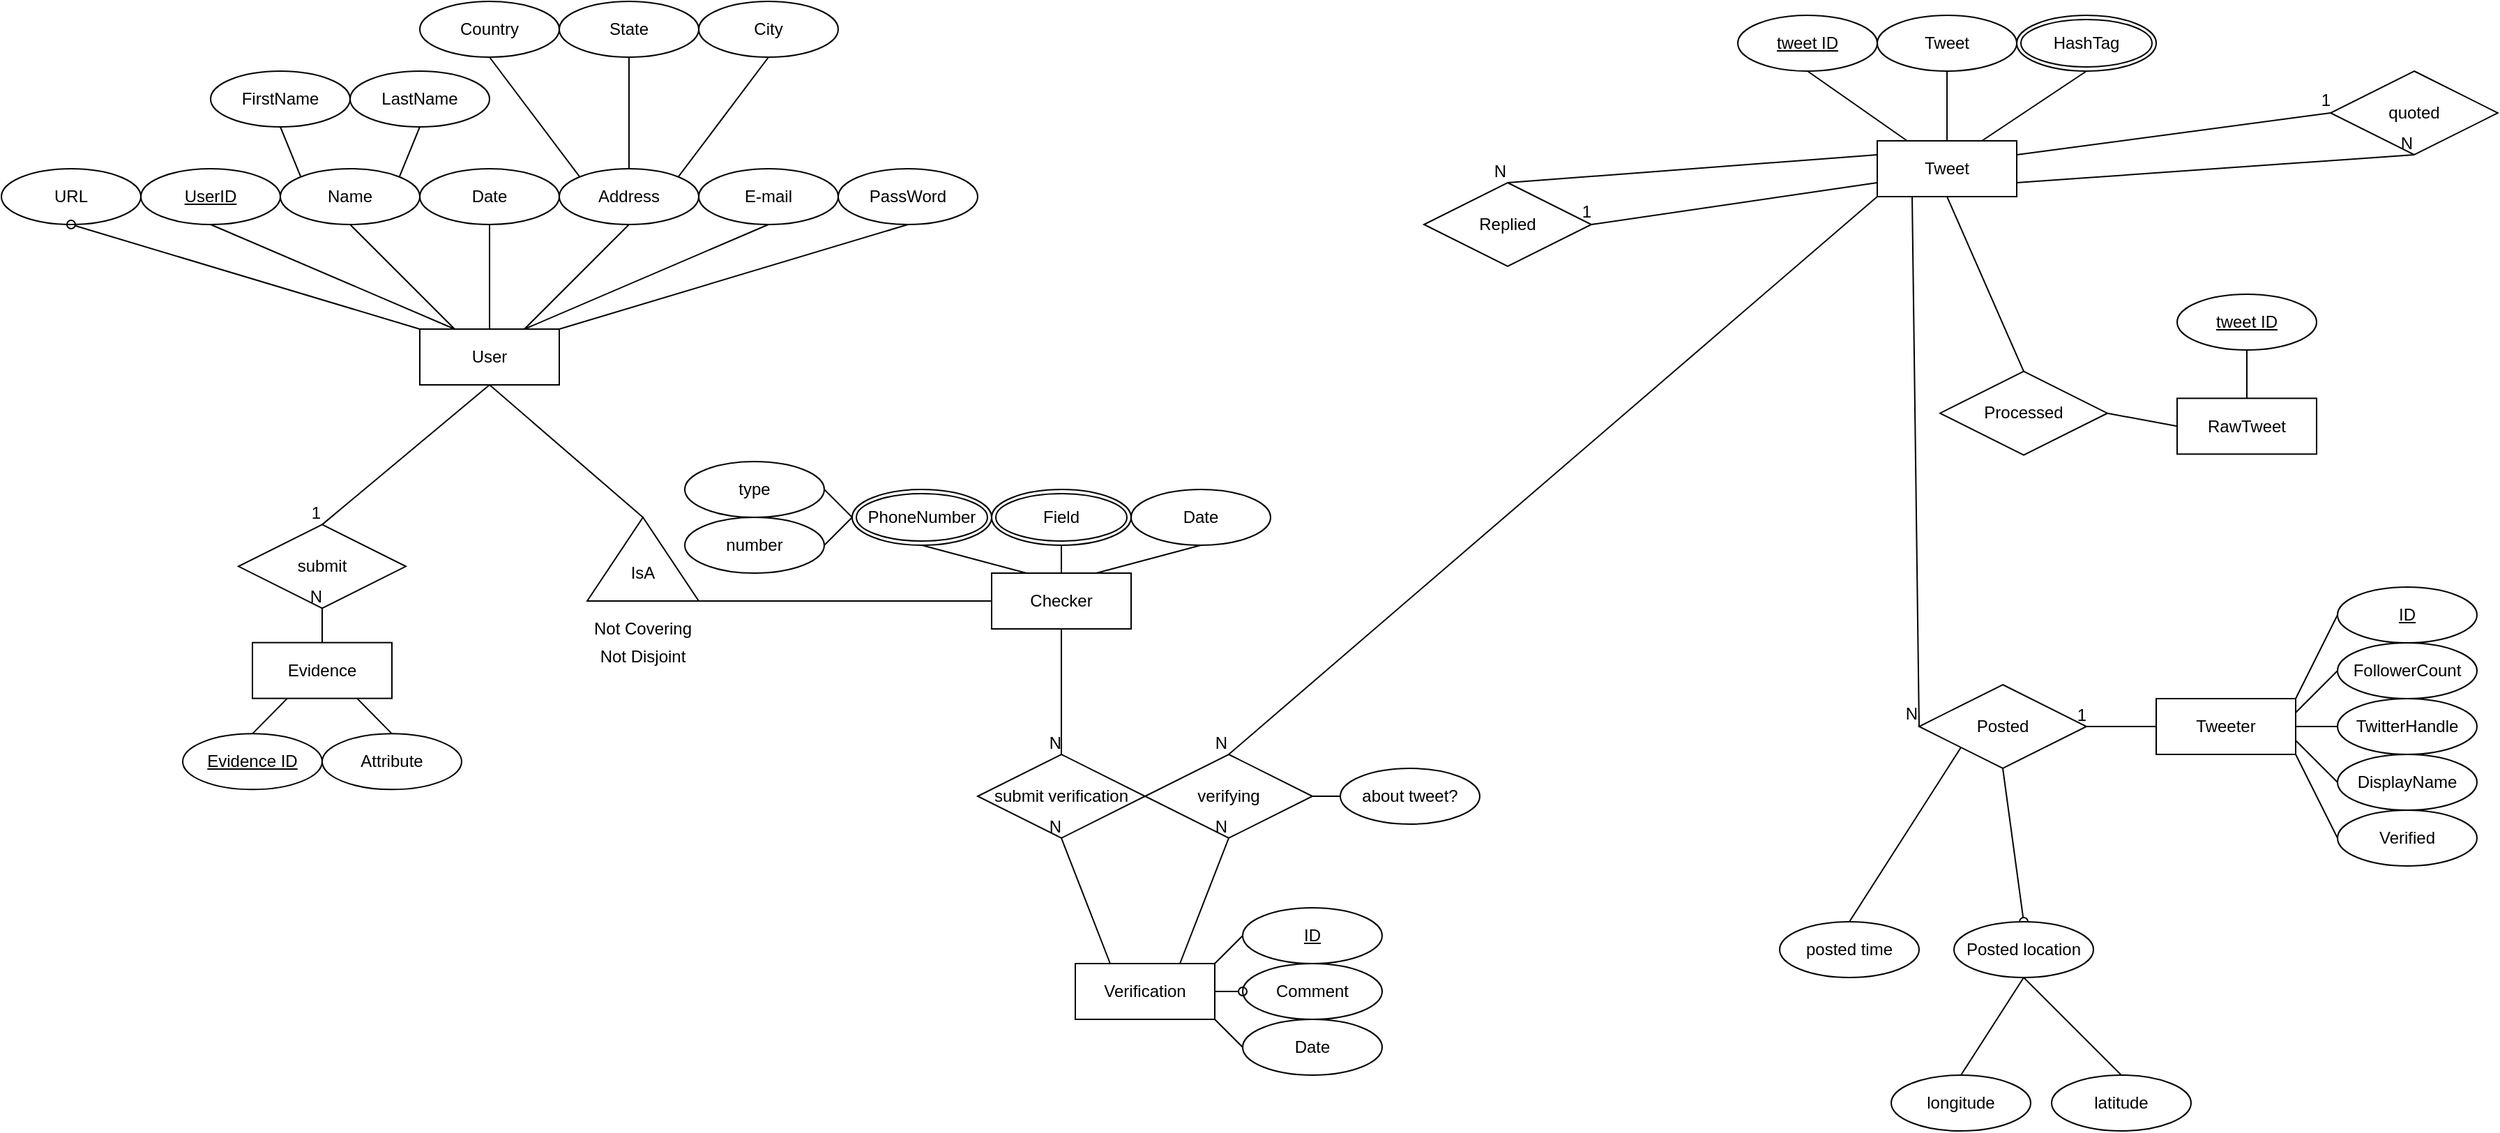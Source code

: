 <mxfile version="12.4.2" type="device" pages="1"><diagram id="R2lEEEUBdFMjLlhIrx00" name="Page-1"><mxGraphModel dx="1747" dy="1265" grid="1" gridSize="10" guides="1" tooltips="1" connect="1" arrows="1" fold="1" page="1" pageScale="1" pageWidth="850" pageHeight="1100" math="0" shadow="0" extFonts="Permanent Marker^https://fonts.googleapis.com/css?family=Permanent+Marker"><root><mxCell id="0"/><mxCell id="1" parent="0"/><mxCell id="1N2LbQ6UHAANUHOMfzVF-47" value="RawTweet" style="whiteSpace=wrap;html=1;align=center;" parent="1" vertex="1"><mxGeometry x="1190" y="294.65" width="100" height="40" as="geometry"/></mxCell><mxCell id="1N2LbQ6UHAANUHOMfzVF-72" value="Tweet" style="whiteSpace=wrap;html=1;align=center;" parent="1" vertex="1"><mxGeometry x="975" y="110" width="100" height="40" as="geometry"/></mxCell><mxCell id="1N2LbQ6UHAANUHOMfzVF-87" value="Evidence" style="whiteSpace=wrap;html=1;align=center;" parent="1" vertex="1"><mxGeometry x="-190" y="469.83" width="100" height="40" as="geometry"/></mxCell><mxCell id="1N2LbQ6UHAANUHOMfzVF-145" value="Verification" style="whiteSpace=wrap;html=1;align=center;" parent="1" vertex="1"><mxGeometry x="400" y="700.0" width="100" height="40" as="geometry"/></mxCell><mxCell id="ksrdisVPa4RgVqrbjlBt-28" value="" style="endArrow=none;html=1;entryX=0.5;entryY=1;entryDx=0;entryDy=0;exitX=0.5;exitY=0;exitDx=0;exitDy=0;" edge="1" parent="1" source="1N2LbQ6UHAANUHOMfzVF-47" target="ksrdisVPa4RgVqrbjlBt-137"><mxGeometry width="50" height="50" relative="1" as="geometry"><mxPoint x="1130" y="764.65" as="sourcePoint"/><mxPoint x="1240" y="280" as="targetPoint"/></mxGeometry></mxCell><mxCell id="ksrdisVPa4RgVqrbjlBt-44" value="" style="endArrow=none;html=1;entryX=0.5;entryY=1;entryDx=0;entryDy=0;" edge="1" parent="1" source="1N2LbQ6UHAANUHOMfzVF-72" target="ksrdisVPa4RgVqrbjlBt-139"><mxGeometry width="50" height="50" relative="1" as="geometry"><mxPoint x="425" y="220" as="sourcePoint"/><mxPoint x="930" y="70" as="targetPoint"/></mxGeometry></mxCell><mxCell id="ksrdisVPa4RgVqrbjlBt-45" value="" style="endArrow=none;html=1;entryX=0.5;entryY=1;entryDx=0;entryDy=0;exitX=0.5;exitY=0;exitDx=0;exitDy=0;" edge="1" parent="1" source="1N2LbQ6UHAANUHOMfzVF-72" target="ksrdisVPa4RgVqrbjlBt-188"><mxGeometry width="50" height="50" relative="1" as="geometry"><mxPoint x="425" y="290" as="sourcePoint"/><mxPoint x="1065" y="70" as="targetPoint"/></mxGeometry></mxCell><mxCell id="ksrdisVPa4RgVqrbjlBt-46" value="" style="endArrow=none;html=1;entryX=0.5;entryY=1;entryDx=0;entryDy=0;exitX=0.75;exitY=0;exitDx=0;exitDy=0;" edge="1" parent="1" source="1N2LbQ6UHAANUHOMfzVF-72" target="ksrdisVPa4RgVqrbjlBt-187"><mxGeometry width="50" height="50" relative="1" as="geometry"><mxPoint x="425" y="360" as="sourcePoint"/><mxPoint x="1205" y="70" as="targetPoint"/></mxGeometry></mxCell><mxCell id="ksrdisVPa4RgVqrbjlBt-68" value="" style="endArrow=none;html=1;entryX=0.25;entryY=1;entryDx=0;entryDy=0;exitX=0.5;exitY=0;exitDx=0;exitDy=0;" edge="1" parent="1" source="ksrdisVPa4RgVqrbjlBt-154" target="1N2LbQ6UHAANUHOMfzVF-87"><mxGeometry width="50" height="50" relative="1" as="geometry"><mxPoint x="-240" y="584.48" as="sourcePoint"/><mxPoint x="-530" y="1439.83" as="targetPoint"/></mxGeometry></mxCell><mxCell id="ksrdisVPa4RgVqrbjlBt-69" value="" style="endArrow=none;html=1;entryX=0.75;entryY=1;entryDx=0;entryDy=0;exitX=0.5;exitY=0;exitDx=0;exitDy=0;" edge="1" parent="1" source="ksrdisVPa4RgVqrbjlBt-190" target="1N2LbQ6UHAANUHOMfzVF-87"><mxGeometry width="50" height="50" relative="1" as="geometry"><mxPoint x="-100" y="589.83" as="sourcePoint"/><mxPoint x="-530" y="1509.83" as="targetPoint"/></mxGeometry></mxCell><mxCell id="ksrdisVPa4RgVqrbjlBt-76" value="" style="endArrow=none;html=1;entryX=0;entryY=0.5;entryDx=0;entryDy=0;exitX=1;exitY=0;exitDx=0;exitDy=0;" edge="1" parent="1" source="1N2LbQ6UHAANUHOMfzVF-145" target="ksrdisVPa4RgVqrbjlBt-191"><mxGeometry width="50" height="50" relative="1" as="geometry"><mxPoint x="-200" y="1224.65" as="sourcePoint"/><mxPoint x="540" y="614.65" as="targetPoint"/></mxGeometry></mxCell><mxCell id="ksrdisVPa4RgVqrbjlBt-78" value="" style="endArrow=none;html=1;entryX=0;entryY=0.5;entryDx=0;entryDy=0;exitX=1;exitY=1;exitDx=0;exitDy=0;" edge="1" parent="1" source="1N2LbQ6UHAANUHOMfzVF-145" target="ksrdisVPa4RgVqrbjlBt-193"><mxGeometry width="50" height="50" relative="1" as="geometry"><mxPoint x="-200" y="1364.65" as="sourcePoint"/><mxPoint x="540" y="834.65" as="targetPoint"/></mxGeometry></mxCell><mxCell id="ksrdisVPa4RgVqrbjlBt-99" value="" style="endArrow=none;html=1;entryX=0;entryY=0.5;entryDx=0;entryDy=0;exitX=0;exitY=0.5;exitDx=0;exitDy=0;" edge="1" parent="1" source="ksrdisVPa4RgVqrbjlBt-241" target="ksrdisVPa4RgVqrbjlBt-205"><mxGeometry width="50" height="50" relative="1" as="geometry"><mxPoint x="100" y="480" as="sourcePoint"/><mxPoint x="405" y="450" as="targetPoint"/></mxGeometry></mxCell><mxCell id="ksrdisVPa4RgVqrbjlBt-100" value="" style="endArrow=none;html=1;entryX=0.5;entryY=1;entryDx=0;entryDy=0;exitX=1;exitY=0.5;exitDx=0;exitDy=0;" edge="1" parent="1" source="ksrdisVPa4RgVqrbjlBt-241" target="ksrdisVPa4RgVqrbjlBt-216"><mxGeometry width="50" height="50" relative="1" as="geometry"><mxPoint x="70" y="395" as="sourcePoint"/><mxPoint y="275" as="targetPoint"/></mxGeometry></mxCell><mxCell id="ksrdisVPa4RgVqrbjlBt-102" value="" style="endArrow=none;html=1;entryX=0;entryY=0.5;entryDx=0;entryDy=0;exitX=1;exitY=0.5;exitDx=0;exitDy=0;" edge="1" parent="1" source="ksrdisVPa4RgVqrbjlBt-120" target="1N2LbQ6UHAANUHOMfzVF-47"><mxGeometry width="50" height="50" relative="1" as="geometry"><mxPoint x="1100" y="315.35" as="sourcePoint"/><mxPoint x="920" y="1110" as="targetPoint"/></mxGeometry></mxCell><mxCell id="ksrdisVPa4RgVqrbjlBt-103" value="" style="endArrow=none;html=1;entryX=0.5;entryY=1;entryDx=0;entryDy=0;exitX=0.5;exitY=0;exitDx=0;exitDy=0;" edge="1" parent="1" source="ksrdisVPa4RgVqrbjlBt-120" target="1N2LbQ6UHAANUHOMfzVF-72"><mxGeometry width="50" height="50" relative="1" as="geometry"><mxPoint x="1060" y="275.35" as="sourcePoint"/><mxPoint x="920" y="1180" as="targetPoint"/></mxGeometry></mxCell><mxCell id="ksrdisVPa4RgVqrbjlBt-109" value="Posted" style="shape=rhombus;perimeter=rhombusPerimeter;whiteSpace=wrap;html=1;align=center;rounded=0;shadow=0;strokeColor=#000000;" vertex="1" parent="1"><mxGeometry x="1005" y="500" width="120" height="60" as="geometry"/></mxCell><mxCell id="ksrdisVPa4RgVqrbjlBt-116" value="" style="endArrow=none;html=1;rounded=0;entryX=1;entryY=0.5;entryDx=0;entryDy=0;exitX=0;exitY=0.5;exitDx=0;exitDy=0;" edge="1" parent="1" source="ksrdisVPa4RgVqrbjlBt-194" target="ksrdisVPa4RgVqrbjlBt-109"><mxGeometry relative="1" as="geometry"><mxPoint x="1225" y="550" as="sourcePoint"/><mxPoint x="1260" y="770" as="targetPoint"/></mxGeometry></mxCell><mxCell id="ksrdisVPa4RgVqrbjlBt-117" value="1" style="resizable=0;html=1;align=right;verticalAlign=bottom;" connectable="0" vertex="1" parent="ksrdisVPa4RgVqrbjlBt-116"><mxGeometry x="1" relative="1" as="geometry"/></mxCell><mxCell id="ksrdisVPa4RgVqrbjlBt-118" value="" style="endArrow=none;html=1;rounded=0;entryX=0;entryY=0.5;entryDx=0;entryDy=0;exitX=0.25;exitY=1;exitDx=0;exitDy=0;" edge="1" parent="1" source="1N2LbQ6UHAANUHOMfzVF-72" target="ksrdisVPa4RgVqrbjlBt-109"><mxGeometry relative="1" as="geometry"><mxPoint x="885" y="670" as="sourcePoint"/><mxPoint x="1045" y="670" as="targetPoint"/></mxGeometry></mxCell><mxCell id="ksrdisVPa4RgVqrbjlBt-119" value="N" style="resizable=0;html=1;align=right;verticalAlign=bottom;" connectable="0" vertex="1" parent="ksrdisVPa4RgVqrbjlBt-118"><mxGeometry x="1" relative="1" as="geometry"/></mxCell><mxCell id="ksrdisVPa4RgVqrbjlBt-120" value="Processed" style="shape=rhombus;perimeter=rhombusPerimeter;whiteSpace=wrap;html=1;align=center;rounded=0;shadow=0;strokeColor=#000000;" vertex="1" parent="1"><mxGeometry x="1020" y="275.35" width="120" height="60" as="geometry"/></mxCell><mxCell id="ksrdisVPa4RgVqrbjlBt-122" value="Replied" style="shape=rhombus;perimeter=rhombusPerimeter;whiteSpace=wrap;html=1;align=center;rounded=0;shadow=0;strokeColor=#000000;" vertex="1" parent="1"><mxGeometry x="650" y="140.0" width="120" height="60" as="geometry"/></mxCell><mxCell id="ksrdisVPa4RgVqrbjlBt-123" value="" style="endArrow=none;html=1;rounded=0;entryX=0.5;entryY=0;entryDx=0;entryDy=0;exitX=0;exitY=0.25;exitDx=0;exitDy=0;" edge="1" parent="1" source="1N2LbQ6UHAANUHOMfzVF-72" target="ksrdisVPa4RgVqrbjlBt-122"><mxGeometry relative="1" as="geometry"><mxPoint x="810" y="1110" as="sourcePoint"/><mxPoint x="970" y="1110" as="targetPoint"/></mxGeometry></mxCell><mxCell id="ksrdisVPa4RgVqrbjlBt-124" value="N" style="resizable=0;html=1;align=right;verticalAlign=bottom;" connectable="0" vertex="1" parent="ksrdisVPa4RgVqrbjlBt-123"><mxGeometry x="1" relative="1" as="geometry"/></mxCell><mxCell id="ksrdisVPa4RgVqrbjlBt-125" value="" style="endArrow=none;html=1;rounded=0;entryX=1;entryY=0.5;entryDx=0;entryDy=0;exitX=0;exitY=0.75;exitDx=0;exitDy=0;" edge="1" parent="1" source="1N2LbQ6UHAANUHOMfzVF-72" target="ksrdisVPa4RgVqrbjlBt-122"><mxGeometry relative="1" as="geometry"><mxPoint x="810" y="1110" as="sourcePoint"/><mxPoint x="970" y="1110" as="targetPoint"/></mxGeometry></mxCell><mxCell id="ksrdisVPa4RgVqrbjlBt-126" value="1" style="resizable=0;html=1;align=right;verticalAlign=bottom;" connectable="0" vertex="1" parent="ksrdisVPa4RgVqrbjlBt-125"><mxGeometry x="1" relative="1" as="geometry"/></mxCell><mxCell id="ksrdisVPa4RgVqrbjlBt-127" value="quoted" style="shape=rhombus;perimeter=rhombusPerimeter;whiteSpace=wrap;html=1;align=center;rounded=0;shadow=0;strokeColor=#000000;" vertex="1" parent="1"><mxGeometry x="1300" y="60" width="120" height="60" as="geometry"/></mxCell><mxCell id="ksrdisVPa4RgVqrbjlBt-128" value="" style="endArrow=none;html=1;rounded=0;entryX=0;entryY=0.5;entryDx=0;entryDy=0;exitX=1;exitY=0.25;exitDx=0;exitDy=0;" edge="1" parent="1" source="1N2LbQ6UHAANUHOMfzVF-72" target="ksrdisVPa4RgVqrbjlBt-127"><mxGeometry relative="1" as="geometry"><mxPoint x="1010" y="170" as="sourcePoint"/><mxPoint x="1170" y="170" as="targetPoint"/></mxGeometry></mxCell><mxCell id="ksrdisVPa4RgVqrbjlBt-129" value="1" style="resizable=0;html=1;align=right;verticalAlign=bottom;" connectable="0" vertex="1" parent="ksrdisVPa4RgVqrbjlBt-128"><mxGeometry x="1" relative="1" as="geometry"/></mxCell><mxCell id="ksrdisVPa4RgVqrbjlBt-130" value="" style="endArrow=none;html=1;rounded=0;entryX=0.5;entryY=1;entryDx=0;entryDy=0;exitX=1;exitY=0.75;exitDx=0;exitDy=0;" edge="1" parent="1" source="1N2LbQ6UHAANUHOMfzVF-72" target="ksrdisVPa4RgVqrbjlBt-127"><mxGeometry relative="1" as="geometry"><mxPoint x="810" y="1110" as="sourcePoint"/><mxPoint x="970" y="1110" as="targetPoint"/></mxGeometry></mxCell><mxCell id="ksrdisVPa4RgVqrbjlBt-131" value="N" style="resizable=0;html=1;align=right;verticalAlign=bottom;" connectable="0" vertex="1" parent="ksrdisVPa4RgVqrbjlBt-130"><mxGeometry x="1" relative="1" as="geometry"/></mxCell><mxCell id="ksrdisVPa4RgVqrbjlBt-137" value="tweet ID" style="ellipse;whiteSpace=wrap;html=1;align=center;fontStyle=4;rounded=0;shadow=0;strokeColor=#000000;" vertex="1" parent="1"><mxGeometry x="1190" y="220" width="100" height="40" as="geometry"/></mxCell><mxCell id="ksrdisVPa4RgVqrbjlBt-139" value="tweet ID" style="ellipse;whiteSpace=wrap;html=1;align=center;fontStyle=4;rounded=0;shadow=0;strokeColor=#000000;" vertex="1" parent="1"><mxGeometry x="875" y="20" width="100" height="40" as="geometry"/></mxCell><mxCell id="ksrdisVPa4RgVqrbjlBt-140" value="posted time" style="ellipse;whiteSpace=wrap;html=1;align=center;rounded=0;shadow=0;strokeColor=#000000;" vertex="1" parent="1"><mxGeometry x="905" y="670" width="100" height="40" as="geometry"/></mxCell><mxCell id="ksrdisVPa4RgVqrbjlBt-143" value="" style="endArrow=none;html=1;rounded=0;entryX=0.5;entryY=0;entryDx=0;entryDy=0;exitX=0;exitY=1;exitDx=0;exitDy=0;" edge="1" parent="1" source="ksrdisVPa4RgVqrbjlBt-109" target="ksrdisVPa4RgVqrbjlBt-140"><mxGeometry relative="1" as="geometry"><mxPoint x="820" y="1110" as="sourcePoint"/><mxPoint x="980" y="1110" as="targetPoint"/></mxGeometry></mxCell><mxCell id="ksrdisVPa4RgVqrbjlBt-144" value="" style="endArrow=oval;html=1;rounded=0;entryX=0.5;entryY=0;entryDx=0;entryDy=0;exitX=0.5;exitY=1;exitDx=0;exitDy=0;endFill=0;" edge="1" parent="1" source="ksrdisVPa4RgVqrbjlBt-109" target="ksrdisVPa4RgVqrbjlBt-163"><mxGeometry relative="1" as="geometry"><mxPoint x="820" y="1130" as="sourcePoint"/><mxPoint x="1080" y="670" as="targetPoint"/></mxGeometry></mxCell><mxCell id="ksrdisVPa4RgVqrbjlBt-145" value="latitude" style="ellipse;whiteSpace=wrap;html=1;align=center;rounded=0;shadow=0;strokeColor=#000000;" vertex="1" parent="1"><mxGeometry x="1100" y="780" width="100" height="40" as="geometry"/></mxCell><mxCell id="ksrdisVPa4RgVqrbjlBt-146" value="longitude" style="ellipse;whiteSpace=wrap;html=1;align=center;rounded=0;shadow=0;strokeColor=#000000;" vertex="1" parent="1"><mxGeometry x="985" y="780" width="100" height="40" as="geometry"/></mxCell><mxCell id="ksrdisVPa4RgVqrbjlBt-147" value="" style="endArrow=none;html=1;rounded=0;entryX=0.5;entryY=0;entryDx=0;entryDy=0;exitX=0.5;exitY=1;exitDx=0;exitDy=0;" edge="1" parent="1" source="ksrdisVPa4RgVqrbjlBt-163" target="ksrdisVPa4RgVqrbjlBt-145"><mxGeometry relative="1" as="geometry"><mxPoint x="1080" y="710" as="sourcePoint"/><mxPoint x="980" y="1110" as="targetPoint"/></mxGeometry></mxCell><mxCell id="ksrdisVPa4RgVqrbjlBt-148" value="" style="endArrow=none;html=1;rounded=0;entryX=0.5;entryY=0;entryDx=0;entryDy=0;exitX=0.5;exitY=1;exitDx=0;exitDy=0;" edge="1" parent="1" source="ksrdisVPa4RgVqrbjlBt-163" target="ksrdisVPa4RgVqrbjlBt-146"><mxGeometry relative="1" as="geometry"><mxPoint x="1080" y="710" as="sourcePoint"/><mxPoint x="980" y="1130" as="targetPoint"/></mxGeometry></mxCell><mxCell id="ksrdisVPa4RgVqrbjlBt-149" value="submit" style="shape=rhombus;perimeter=rhombusPerimeter;whiteSpace=wrap;html=1;align=center;rounded=0;shadow=0;strokeColor=#000000;" vertex="1" parent="1"><mxGeometry x="-200" y="385.18" width="120" height="60" as="geometry"/></mxCell><mxCell id="ksrdisVPa4RgVqrbjlBt-150" value="" style="endArrow=none;html=1;rounded=0;entryX=0.5;entryY=0;entryDx=0;entryDy=0;exitX=0.5;exitY=1;exitDx=0;exitDy=0;" edge="1" parent="1" source="ksrdisVPa4RgVqrbjlBt-216" target="ksrdisVPa4RgVqrbjlBt-149"><mxGeometry relative="1" as="geometry"><mxPoint x="-25" y="275" as="sourcePoint"/><mxPoint x="-200" y="1120" as="targetPoint"/></mxGeometry></mxCell><mxCell id="ksrdisVPa4RgVqrbjlBt-151" value="1" style="resizable=0;html=1;align=right;verticalAlign=bottom;" connectable="0" vertex="1" parent="ksrdisVPa4RgVqrbjlBt-150"><mxGeometry x="1" relative="1" as="geometry"/></mxCell><mxCell id="ksrdisVPa4RgVqrbjlBt-152" value="" style="endArrow=none;html=1;rounded=0;entryX=0.5;entryY=1;entryDx=0;entryDy=0;exitX=0.5;exitY=0;exitDx=0;exitDy=0;" edge="1" parent="1" source="1N2LbQ6UHAANUHOMfzVF-87" target="ksrdisVPa4RgVqrbjlBt-149"><mxGeometry relative="1" as="geometry"><mxPoint x="-480" y="949.83" as="sourcePoint"/><mxPoint x="-320" y="949.83" as="targetPoint"/></mxGeometry></mxCell><mxCell id="ksrdisVPa4RgVqrbjlBt-153" value="N" style="resizable=0;html=1;align=right;verticalAlign=bottom;" connectable="0" vertex="1" parent="ksrdisVPa4RgVqrbjlBt-152"><mxGeometry x="1" relative="1" as="geometry"/></mxCell><mxCell id="ksrdisVPa4RgVqrbjlBt-154" value="Evidence ID" style="ellipse;whiteSpace=wrap;html=1;align=center;fontStyle=4;rounded=0;shadow=0;strokeColor=#000000;" vertex="1" parent="1"><mxGeometry x="-240" y="535.18" width="100" height="40" as="geometry"/></mxCell><mxCell id="ksrdisVPa4RgVqrbjlBt-155" value="submit verification" style="shape=rhombus;perimeter=rhombusPerimeter;whiteSpace=wrap;html=1;align=center;rounded=0;shadow=0;strokeColor=#000000;" vertex="1" parent="1"><mxGeometry x="330" y="550" width="120" height="60" as="geometry"/></mxCell><mxCell id="ksrdisVPa4RgVqrbjlBt-156" value="verifying" style="shape=rhombus;perimeter=rhombusPerimeter;whiteSpace=wrap;html=1;align=center;rounded=0;shadow=0;strokeColor=#000000;" vertex="1" parent="1"><mxGeometry x="450" y="550" width="120" height="60" as="geometry"/></mxCell><mxCell id="ksrdisVPa4RgVqrbjlBt-163" value="Posted location" style="ellipse;whiteSpace=wrap;html=1;align=center;rounded=0;shadow=0;strokeColor=#000000;" vertex="1" parent="1"><mxGeometry x="1030" y="670" width="100" height="40" as="geometry"/></mxCell><mxCell id="ksrdisVPa4RgVqrbjlBt-168" value="" style="endArrow=none;html=1;rounded=0;entryX=0.5;entryY=1;entryDx=0;entryDy=0;exitX=0.75;exitY=0;exitDx=0;exitDy=0;" edge="1" parent="1" source="1N2LbQ6UHAANUHOMfzVF-145" target="ksrdisVPa4RgVqrbjlBt-156"><mxGeometry relative="1" as="geometry"><mxPoint x="170" y="880" as="sourcePoint"/><mxPoint x="330" y="880" as="targetPoint"/></mxGeometry></mxCell><mxCell id="ksrdisVPa4RgVqrbjlBt-169" value="N" style="resizable=0;html=1;align=right;verticalAlign=bottom;" connectable="0" vertex="1" parent="ksrdisVPa4RgVqrbjlBt-168"><mxGeometry x="1" relative="1" as="geometry"/></mxCell><mxCell id="ksrdisVPa4RgVqrbjlBt-170" value="" style="endArrow=none;html=1;rounded=0;entryX=0.5;entryY=0;entryDx=0;entryDy=0;exitX=0;exitY=1;exitDx=0;exitDy=0;" edge="1" parent="1" source="1N2LbQ6UHAANUHOMfzVF-72" target="ksrdisVPa4RgVqrbjlBt-156"><mxGeometry relative="1" as="geometry"><mxPoint x="170" y="900" as="sourcePoint"/><mxPoint x="330" y="900" as="targetPoint"/></mxGeometry></mxCell><mxCell id="ksrdisVPa4RgVqrbjlBt-171" value="N" style="resizable=0;html=1;align=right;verticalAlign=bottom;" connectable="0" vertex="1" parent="ksrdisVPa4RgVqrbjlBt-170"><mxGeometry x="1" relative="1" as="geometry"/></mxCell><mxCell id="ksrdisVPa4RgVqrbjlBt-172" value="about tweet?" style="ellipse;whiteSpace=wrap;html=1;align=center;rounded=0;shadow=0;strokeColor=#000000;" vertex="1" parent="1"><mxGeometry x="590" y="560" width="100" height="40" as="geometry"/></mxCell><mxCell id="ksrdisVPa4RgVqrbjlBt-173" value="" style="endArrow=none;html=1;rounded=0;entryX=0;entryY=0.5;entryDx=0;entryDy=0;exitX=1;exitY=0.5;exitDx=0;exitDy=0;" edge="1" parent="1" source="ksrdisVPa4RgVqrbjlBt-156" target="ksrdisVPa4RgVqrbjlBt-172"><mxGeometry relative="1" as="geometry"><mxPoint x="170" y="880" as="sourcePoint"/><mxPoint x="330" y="880" as="targetPoint"/></mxGeometry></mxCell><mxCell id="ksrdisVPa4RgVqrbjlBt-179" value="" style="endArrow=none;html=1;rounded=0;entryX=0.5;entryY=0;entryDx=0;entryDy=0;exitX=0.5;exitY=1;exitDx=0;exitDy=0;" edge="1" parent="1" source="ksrdisVPa4RgVqrbjlBt-205" target="ksrdisVPa4RgVqrbjlBt-155"><mxGeometry relative="1" as="geometry"><mxPoint x="455" y="470" as="sourcePoint"/><mxPoint x="330" y="880" as="targetPoint"/></mxGeometry></mxCell><mxCell id="ksrdisVPa4RgVqrbjlBt-180" value="N" style="resizable=0;html=1;align=right;verticalAlign=bottom;" connectable="0" vertex="1" parent="ksrdisVPa4RgVqrbjlBt-179"><mxGeometry x="1" relative="1" as="geometry"/></mxCell><mxCell id="ksrdisVPa4RgVqrbjlBt-181" value="" style="endArrow=none;html=1;rounded=0;exitX=0.25;exitY=0;exitDx=0;exitDy=0;entryX=0.5;entryY=1;entryDx=0;entryDy=0;" edge="1" parent="1" source="1N2LbQ6UHAANUHOMfzVF-145" target="ksrdisVPa4RgVqrbjlBt-155"><mxGeometry relative="1" as="geometry"><mxPoint x="170" y="900" as="sourcePoint"/><mxPoint x="330" y="900" as="targetPoint"/></mxGeometry></mxCell><mxCell id="ksrdisVPa4RgVqrbjlBt-182" value="N" style="resizable=0;html=1;align=right;verticalAlign=bottom;" connectable="0" vertex="1" parent="ksrdisVPa4RgVqrbjlBt-181"><mxGeometry x="1" relative="1" as="geometry"/></mxCell><mxCell id="ksrdisVPa4RgVqrbjlBt-187" value="HashTag" style="ellipse;shape=doubleEllipse;margin=3;whiteSpace=wrap;html=1;align=center;rounded=0;shadow=0;strokeColor=#000000;" vertex="1" parent="1"><mxGeometry x="1075" y="20" width="100" height="40" as="geometry"/></mxCell><mxCell id="ksrdisVPa4RgVqrbjlBt-188" value="Tweet" style="ellipse;whiteSpace=wrap;html=1;align=center;rounded=0;shadow=0;strokeColor=#000000;" vertex="1" parent="1"><mxGeometry x="975" y="20" width="100" height="40" as="geometry"/></mxCell><mxCell id="ksrdisVPa4RgVqrbjlBt-190" value="Attribute" style="ellipse;whiteSpace=wrap;html=1;align=center;rounded=0;shadow=0;strokeColor=#000000;" vertex="1" parent="1"><mxGeometry x="-140" y="535.18" width="100" height="40" as="geometry"/></mxCell><mxCell id="ksrdisVPa4RgVqrbjlBt-191" value="ID" style="ellipse;whiteSpace=wrap;html=1;align=center;fontStyle=4;rounded=0;shadow=0;strokeColor=#000000;" vertex="1" parent="1"><mxGeometry x="520" y="660" width="100" height="40" as="geometry"/></mxCell><mxCell id="ksrdisVPa4RgVqrbjlBt-192" value="Comment" style="ellipse;whiteSpace=wrap;html=1;align=center;rounded=0;shadow=0;strokeColor=#000000;" vertex="1" parent="1"><mxGeometry x="520" y="700" width="100" height="40" as="geometry"/></mxCell><mxCell id="ksrdisVPa4RgVqrbjlBt-193" value="Date" style="ellipse;whiteSpace=wrap;html=1;align=center;rounded=0;shadow=0;strokeColor=#000000;" vertex="1" parent="1"><mxGeometry x="520" y="740" width="100" height="40" as="geometry"/></mxCell><mxCell id="ksrdisVPa4RgVqrbjlBt-77" value="" style="endArrow=oval;html=1;entryX=0;entryY=0.5;entryDx=0;entryDy=0;exitX=1;exitY=0.5;exitDx=0;exitDy=0;endFill=0;" edge="1" parent="1" source="1N2LbQ6UHAANUHOMfzVF-145" target="ksrdisVPa4RgVqrbjlBt-192"><mxGeometry width="50" height="50" relative="1" as="geometry"><mxPoint x="-200" y="1294.65" as="sourcePoint"/><mxPoint x="540" y="720.0" as="targetPoint"/></mxGeometry></mxCell><mxCell id="ksrdisVPa4RgVqrbjlBt-194" value="Tweeter" style="whiteSpace=wrap;html=1;align=center;" vertex="1" parent="1"><mxGeometry x="1175" y="510" width="100" height="40" as="geometry"/></mxCell><mxCell id="ksrdisVPa4RgVqrbjlBt-195" value="" style="endArrow=none;html=1;entryX=0;entryY=0.5;entryDx=0;entryDy=0;exitX=1;exitY=0;exitDx=0;exitDy=0;" edge="1" parent="1" source="ksrdisVPa4RgVqrbjlBt-194" target="ksrdisVPa4RgVqrbjlBt-200"><mxGeometry width="50" height="50" relative="1" as="geometry"><mxPoint x="1175" y="1030" as="sourcePoint"/><mxPoint x="1415" y="320" as="targetPoint"/></mxGeometry></mxCell><mxCell id="ksrdisVPa4RgVqrbjlBt-196" value="" style="endArrow=none;html=1;entryX=0;entryY=0.5;entryDx=0;entryDy=0;exitX=1;exitY=0.25;exitDx=0;exitDy=0;" edge="1" parent="1" source="ksrdisVPa4RgVqrbjlBt-194" target="ksrdisVPa4RgVqrbjlBt-204"><mxGeometry width="50" height="50" relative="1" as="geometry"><mxPoint x="1175" y="1100" as="sourcePoint"/><mxPoint x="1225" y="1050" as="targetPoint"/></mxGeometry></mxCell><mxCell id="ksrdisVPa4RgVqrbjlBt-197" value="" style="endArrow=none;html=1;entryX=0;entryY=0.5;entryDx=0;entryDy=0;exitX=1;exitY=0.5;exitDx=0;exitDy=0;" edge="1" parent="1" source="ksrdisVPa4RgVqrbjlBt-194" target="ksrdisVPa4RgVqrbjlBt-203"><mxGeometry width="50" height="50" relative="1" as="geometry"><mxPoint x="1175" y="1170" as="sourcePoint"/><mxPoint x="1415" y="520" as="targetPoint"/></mxGeometry></mxCell><mxCell id="ksrdisVPa4RgVqrbjlBt-198" value="" style="endArrow=none;html=1;entryX=0;entryY=0.5;entryDx=0;entryDy=0;exitX=1;exitY=0.75;exitDx=0;exitDy=0;" edge="1" parent="1" source="ksrdisVPa4RgVqrbjlBt-194" target="ksrdisVPa4RgVqrbjlBt-202"><mxGeometry width="50" height="50" relative="1" as="geometry"><mxPoint x="1175" y="1240" as="sourcePoint"/><mxPoint x="1415" y="620" as="targetPoint"/></mxGeometry></mxCell><mxCell id="ksrdisVPa4RgVqrbjlBt-199" value="" style="endArrow=none;html=1;entryX=0;entryY=0.5;entryDx=0;entryDy=0;exitX=1;exitY=1;exitDx=0;exitDy=0;" edge="1" parent="1" source="ksrdisVPa4RgVqrbjlBt-194" target="ksrdisVPa4RgVqrbjlBt-201"><mxGeometry width="50" height="50" relative="1" as="geometry"><mxPoint x="1175" y="1310" as="sourcePoint"/><mxPoint x="1415" y="720" as="targetPoint"/></mxGeometry></mxCell><mxCell id="ksrdisVPa4RgVqrbjlBt-200" value="ID" style="ellipse;whiteSpace=wrap;html=1;align=center;fontStyle=4;rounded=0;shadow=0;strokeColor=#000000;" vertex="1" parent="1"><mxGeometry x="1305" y="430" width="100" height="40" as="geometry"/></mxCell><mxCell id="ksrdisVPa4RgVqrbjlBt-201" value="Verified" style="ellipse;whiteSpace=wrap;html=1;align=center;" vertex="1" parent="1"><mxGeometry x="1305" y="590" width="100" height="40" as="geometry"/></mxCell><mxCell id="ksrdisVPa4RgVqrbjlBt-202" value="DisplayName" style="ellipse;whiteSpace=wrap;html=1;align=center;" vertex="1" parent="1"><mxGeometry x="1305" y="550" width="100" height="40" as="geometry"/></mxCell><mxCell id="ksrdisVPa4RgVqrbjlBt-203" value="TwitterHandle" style="ellipse;whiteSpace=wrap;html=1;align=center;" vertex="1" parent="1"><mxGeometry x="1305" y="510" width="100" height="40" as="geometry"/></mxCell><mxCell id="ksrdisVPa4RgVqrbjlBt-204" value="FollowerCount" style="ellipse;whiteSpace=wrap;html=1;align=center;" vertex="1" parent="1"><mxGeometry x="1305" y="470" width="100" height="40" as="geometry"/></mxCell><mxCell id="ksrdisVPa4RgVqrbjlBt-205" value="Checker" style="whiteSpace=wrap;html=1;align=center;" vertex="1" parent="1"><mxGeometry x="340" y="420" width="100" height="40" as="geometry"/></mxCell><mxCell id="ksrdisVPa4RgVqrbjlBt-206" value="" style="endArrow=none;html=1;entryX=0.5;entryY=1;entryDx=0;entryDy=0;exitX=0.5;exitY=0;exitDx=0;exitDy=0;" edge="1" parent="1" source="ksrdisVPa4RgVqrbjlBt-205" target="ksrdisVPa4RgVqrbjlBt-214"><mxGeometry width="50" height="50" relative="1" as="geometry"><mxPoint x="395" y="380" as="sourcePoint"/><mxPoint x="390" y="360" as="targetPoint"/></mxGeometry></mxCell><mxCell id="ksrdisVPa4RgVqrbjlBt-207" value="" style="endArrow=none;html=1;entryX=0.5;entryY=1;entryDx=0;entryDy=0;exitX=0.75;exitY=0;exitDx=0;exitDy=0;" edge="1" parent="1" source="ksrdisVPa4RgVqrbjlBt-205" target="ksrdisVPa4RgVqrbjlBt-213"><mxGeometry width="50" height="50" relative="1" as="geometry"><mxPoint x="-245" y="895" as="sourcePoint"/><mxPoint x="525" y="360" as="targetPoint"/></mxGeometry></mxCell><mxCell id="ksrdisVPa4RgVqrbjlBt-208" value="" style="endArrow=none;html=1;entryX=0.5;entryY=1;entryDx=0;entryDy=0;exitX=0.25;exitY=0;exitDx=0;exitDy=0;" edge="1" parent="1" source="ksrdisVPa4RgVqrbjlBt-205" target="ksrdisVPa4RgVqrbjlBt-215"><mxGeometry width="50" height="50" relative="1" as="geometry"><mxPoint x="-245" y="965" as="sourcePoint"/><mxPoint x="255" y="360" as="targetPoint"/></mxGeometry></mxCell><mxCell id="ksrdisVPa4RgVqrbjlBt-209" value="type" style="ellipse;whiteSpace=wrap;html=1;align=center;rounded=0;shadow=0;strokeColor=#000000;" vertex="1" parent="1"><mxGeometry x="120" y="340" width="100" height="40" as="geometry"/></mxCell><mxCell id="ksrdisVPa4RgVqrbjlBt-210" value="number" style="ellipse;whiteSpace=wrap;html=1;align=center;rounded=0;shadow=0;strokeColor=#000000;" vertex="1" parent="1"><mxGeometry x="120" y="380" width="100" height="40" as="geometry"/></mxCell><mxCell id="ksrdisVPa4RgVqrbjlBt-211" value="" style="endArrow=none;html=1;rounded=0;exitX=1;exitY=0.5;exitDx=0;exitDy=0;entryX=0;entryY=0.5;entryDx=0;entryDy=0;" edge="1" parent="1" source="ksrdisVPa4RgVqrbjlBt-209" target="ksrdisVPa4RgVqrbjlBt-215"><mxGeometry relative="1" as="geometry"><mxPoint x="5" y="860" as="sourcePoint"/><mxPoint x="225" y="320" as="targetPoint"/></mxGeometry></mxCell><mxCell id="ksrdisVPa4RgVqrbjlBt-212" value="" style="endArrow=none;html=1;rounded=0;entryX=0;entryY=0.5;entryDx=0;entryDy=0;exitX=1;exitY=0.5;exitDx=0;exitDy=0;" edge="1" parent="1" source="ksrdisVPa4RgVqrbjlBt-210" target="ksrdisVPa4RgVqrbjlBt-215"><mxGeometry relative="1" as="geometry"><mxPoint x="-525" y="1340" as="sourcePoint"/><mxPoint x="225" y="320" as="targetPoint"/></mxGeometry></mxCell><mxCell id="ksrdisVPa4RgVqrbjlBt-213" value="Date" style="ellipse;whiteSpace=wrap;html=1;align=center;" vertex="1" parent="1"><mxGeometry x="440" y="360" width="100" height="40" as="geometry"/></mxCell><mxCell id="ksrdisVPa4RgVqrbjlBt-214" value="Field" style="ellipse;shape=doubleEllipse;margin=3;whiteSpace=wrap;html=1;align=center;" vertex="1" parent="1"><mxGeometry x="340" y="360" width="100" height="40" as="geometry"/></mxCell><mxCell id="ksrdisVPa4RgVqrbjlBt-215" value="PhoneNumber" style="ellipse;shape=doubleEllipse;margin=3;whiteSpace=wrap;html=1;align=center;" vertex="1" parent="1"><mxGeometry x="240" y="360" width="100" height="40" as="geometry"/></mxCell><mxCell id="ksrdisVPa4RgVqrbjlBt-216" value="User" style="whiteSpace=wrap;html=1;align=center;" vertex="1" parent="1"><mxGeometry x="-70" y="245" width="100" height="40" as="geometry"/></mxCell><mxCell id="ksrdisVPa4RgVqrbjlBt-217" value="" style="endArrow=none;html=1;exitX=0.25;exitY=0;exitDx=0;exitDy=0;entryX=0.5;entryY=1;entryDx=0;entryDy=0;" edge="1" parent="1" source="ksrdisVPa4RgVqrbjlBt-216" target="ksrdisVPa4RgVqrbjlBt-229"><mxGeometry width="50" height="50" relative="1" as="geometry"><mxPoint x="-90" y="230" as="sourcePoint"/><mxPoint x="-240" y="180" as="targetPoint"/></mxGeometry></mxCell><mxCell id="ksrdisVPa4RgVqrbjlBt-219" value="" style="endArrow=none;html=1;exitX=1;exitY=0;exitDx=0;exitDy=0;entryX=0.5;entryY=1;entryDx=0;entryDy=0;" edge="1" parent="1" source="ksrdisVPa4RgVqrbjlBt-216" target="ksrdisVPa4RgVqrbjlBt-239"><mxGeometry width="50" height="50" relative="1" as="geometry"><mxPoint x="60" y="270" as="sourcePoint"/><mxPoint x="405" y="180" as="targetPoint"/></mxGeometry></mxCell><mxCell id="ksrdisVPa4RgVqrbjlBt-220" value="" style="endArrow=none;html=1;entryX=0.5;entryY=1;entryDx=0;entryDy=0;exitX=0.75;exitY=0;exitDx=0;exitDy=0;" edge="1" parent="1" source="ksrdisVPa4RgVqrbjlBt-216" target="ksrdisVPa4RgVqrbjlBt-240"><mxGeometry width="50" height="50" relative="1" as="geometry"><mxPoint y="220" as="sourcePoint"/><mxPoint x="280" y="180" as="targetPoint"/></mxGeometry></mxCell><mxCell id="ksrdisVPa4RgVqrbjlBt-221" value="" style="endArrow=none;html=1;entryX=0.5;entryY=1;entryDx=0;entryDy=0;exitX=0.75;exitY=0;exitDx=0;exitDy=0;" edge="1" parent="1" source="ksrdisVPa4RgVqrbjlBt-216" target="ksrdisVPa4RgVqrbjlBt-235"><mxGeometry width="50" height="50" relative="1" as="geometry"><mxPoint x="-490" y="830" as="sourcePoint"/><mxPoint x="150" y="180" as="targetPoint"/></mxGeometry></mxCell><mxCell id="ksrdisVPa4RgVqrbjlBt-222" value="" style="endArrow=none;html=1;entryX=0.5;entryY=1;entryDx=0;entryDy=0;exitX=0.5;exitY=0;exitDx=0;exitDy=0;" edge="1" parent="1" source="ksrdisVPa4RgVqrbjlBt-216" target="ksrdisVPa4RgVqrbjlBt-234"><mxGeometry width="50" height="50" relative="1" as="geometry"><mxPoint x="-490" y="900" as="sourcePoint"/><mxPoint x="20" y="180" as="targetPoint"/></mxGeometry></mxCell><mxCell id="ksrdisVPa4RgVqrbjlBt-223" value="" style="endArrow=none;html=1;entryX=0.5;entryY=1;entryDx=0;entryDy=0;exitX=0.25;exitY=0;exitDx=0;exitDy=0;" edge="1" parent="1" source="ksrdisVPa4RgVqrbjlBt-216" target="ksrdisVPa4RgVqrbjlBt-231"><mxGeometry width="50" height="50" relative="1" as="geometry"><mxPoint x="-490" y="970" as="sourcePoint"/><mxPoint x="-110" y="180" as="targetPoint"/></mxGeometry></mxCell><mxCell id="ksrdisVPa4RgVqrbjlBt-224" value="" style="endArrow=none;html=1;exitX=0;exitY=0;exitDx=0;exitDy=0;entryX=0.5;entryY=1;entryDx=0;entryDy=0;" edge="1" parent="1" source="ksrdisVPa4RgVqrbjlBt-231" target="ksrdisVPa4RgVqrbjlBt-232"><mxGeometry width="50" height="50" relative="1" as="geometry"><mxPoint x="-92.426" y="111.716" as="sourcePoint"/><mxPoint x="-130" as="targetPoint"/></mxGeometry></mxCell><mxCell id="ksrdisVPa4RgVqrbjlBt-225" value="" style="endArrow=none;html=1;entryX=0.5;entryY=1;entryDx=0;entryDy=0;exitX=1;exitY=0;exitDx=0;exitDy=0;" edge="1" parent="1" source="ksrdisVPa4RgVqrbjlBt-231" target="ksrdisVPa4RgVqrbjlBt-233"><mxGeometry width="50" height="50" relative="1" as="geometry"><mxPoint x="-7.574" y="111.716" as="sourcePoint"/><mxPoint x="10" y="20" as="targetPoint"/></mxGeometry></mxCell><mxCell id="ksrdisVPa4RgVqrbjlBt-226" value="" style="endArrow=none;html=1;entryX=0.5;entryY=1;entryDx=0;entryDy=0;exitX=0;exitY=0;exitDx=0;exitDy=0;" edge="1" parent="1" source="ksrdisVPa4RgVqrbjlBt-235" target="ksrdisVPa4RgVqrbjlBt-236"><mxGeometry width="50" height="50" relative="1" as="geometry"><mxPoint x="167.574" y="111.716" as="sourcePoint"/><mxPoint x="150" y="-70" as="targetPoint"/></mxGeometry></mxCell><mxCell id="ksrdisVPa4RgVqrbjlBt-227" value="" style="endArrow=none;html=1;entryX=0.5;entryY=1;entryDx=0;entryDy=0;exitX=0.5;exitY=0;exitDx=0;exitDy=0;" edge="1" parent="1" source="ksrdisVPa4RgVqrbjlBt-235" target="ksrdisVPa4RgVqrbjlBt-237"><mxGeometry width="50" height="50" relative="1" as="geometry"><mxPoint x="210" y="100" as="sourcePoint"/><mxPoint x="275" y="-60" as="targetPoint"/></mxGeometry></mxCell><mxCell id="ksrdisVPa4RgVqrbjlBt-228" value="" style="endArrow=none;html=1;entryX=0.5;entryY=1;entryDx=0;entryDy=0;exitX=1;exitY=0;exitDx=0;exitDy=0;" edge="1" parent="1" source="ksrdisVPa4RgVqrbjlBt-235" target="ksrdisVPa4RgVqrbjlBt-238"><mxGeometry width="50" height="50" relative="1" as="geometry"><mxPoint x="252.426" y="111.716" as="sourcePoint"/><mxPoint x="410" y="-60" as="targetPoint"/></mxGeometry></mxCell><mxCell id="ksrdisVPa4RgVqrbjlBt-229" value="UserID" style="ellipse;whiteSpace=wrap;html=1;align=center;fontStyle=4;rounded=0;shadow=0;strokeColor=#000000;" vertex="1" parent="1"><mxGeometry x="-270" y="130" width="100" height="40" as="geometry"/></mxCell><mxCell id="ksrdisVPa4RgVqrbjlBt-230" value="URL" style="ellipse;whiteSpace=wrap;html=1;align=center;" vertex="1" parent="1"><mxGeometry x="-370" y="130" width="100" height="40" as="geometry"/></mxCell><mxCell id="ksrdisVPa4RgVqrbjlBt-231" value="Name" style="ellipse;whiteSpace=wrap;html=1;align=center;" vertex="1" parent="1"><mxGeometry x="-170" y="130" width="100" height="40" as="geometry"/></mxCell><mxCell id="ksrdisVPa4RgVqrbjlBt-232" value="FirstName" style="ellipse;whiteSpace=wrap;html=1;align=center;" vertex="1" parent="1"><mxGeometry x="-220" y="60" width="100" height="40" as="geometry"/></mxCell><mxCell id="ksrdisVPa4RgVqrbjlBt-233" value="LastName" style="ellipse;whiteSpace=wrap;html=1;align=center;" vertex="1" parent="1"><mxGeometry x="-120" y="60" width="100" height="40" as="geometry"/></mxCell><mxCell id="ksrdisVPa4RgVqrbjlBt-234" value="Date" style="ellipse;whiteSpace=wrap;html=1;align=center;" vertex="1" parent="1"><mxGeometry x="-70" y="130" width="100" height="40" as="geometry"/></mxCell><mxCell id="ksrdisVPa4RgVqrbjlBt-235" value="Address" style="ellipse;whiteSpace=wrap;html=1;align=center;" vertex="1" parent="1"><mxGeometry x="30" y="130" width="100" height="40" as="geometry"/></mxCell><mxCell id="ksrdisVPa4RgVqrbjlBt-236" value="Country" style="ellipse;whiteSpace=wrap;html=1;align=center;" vertex="1" parent="1"><mxGeometry x="-70" y="10" width="100" height="40" as="geometry"/></mxCell><mxCell id="ksrdisVPa4RgVqrbjlBt-237" value="State" style="ellipse;whiteSpace=wrap;html=1;align=center;" vertex="1" parent="1"><mxGeometry x="30" y="10" width="100" height="40" as="geometry"/></mxCell><mxCell id="ksrdisVPa4RgVqrbjlBt-238" value="City" style="ellipse;whiteSpace=wrap;html=1;align=center;" vertex="1" parent="1"><mxGeometry x="130" y="10" width="100" height="40" as="geometry"/></mxCell><mxCell id="ksrdisVPa4RgVqrbjlBt-239" value="PassWord" style="ellipse;whiteSpace=wrap;html=1;align=center;" vertex="1" parent="1"><mxGeometry x="230" y="130" width="100" height="40" as="geometry"/></mxCell><mxCell id="ksrdisVPa4RgVqrbjlBt-240" value="E-mail" style="ellipse;whiteSpace=wrap;html=1;align=center;" vertex="1" parent="1"><mxGeometry x="130" y="130" width="100" height="40" as="geometry"/></mxCell><mxCell id="ksrdisVPa4RgVqrbjlBt-218" value="" style="endArrow=oval;html=1;exitX=0;exitY=0;exitDx=0;exitDy=0;endFill=0;entryX=0.5;entryY=1;entryDx=0;entryDy=0;" edge="1" parent="1" source="ksrdisVPa4RgVqrbjlBt-216" target="ksrdisVPa4RgVqrbjlBt-230"><mxGeometry width="50" height="50" relative="1" as="geometry"><mxPoint x="-420" y="230" as="sourcePoint"/><mxPoint x="-370" y="180" as="targetPoint"/></mxGeometry></mxCell><mxCell id="ksrdisVPa4RgVqrbjlBt-241" value="" style="triangle;whiteSpace=wrap;html=1;rounded=0;shadow=0;strokeColor=#000000;direction=north;" vertex="1" parent="1"><mxGeometry x="50" y="380" width="80" height="60" as="geometry"/></mxCell><mxCell id="ksrdisVPa4RgVqrbjlBt-242" value="IsA" style="text;html=1;strokeColor=none;fillColor=none;align=center;verticalAlign=middle;whiteSpace=wrap;rounded=0;shadow=0;" vertex="1" parent="1"><mxGeometry x="70" y="410" width="40" height="20" as="geometry"/></mxCell><mxCell id="ksrdisVPa4RgVqrbjlBt-243" value="Not Covering" style="text;html=1;strokeColor=none;fillColor=none;align=center;verticalAlign=middle;whiteSpace=wrap;rounded=0;shadow=0;" vertex="1" parent="1"><mxGeometry x="40" y="450" width="100" height="20" as="geometry"/></mxCell><mxCell id="ksrdisVPa4RgVqrbjlBt-244" value="Not Disjoint" style="text;html=1;strokeColor=none;fillColor=none;align=center;verticalAlign=middle;whiteSpace=wrap;rounded=0;shadow=0;" vertex="1" parent="1"><mxGeometry x="55" y="470" width="70" height="20" as="geometry"/></mxCell></root></mxGraphModel></diagram></mxfile>